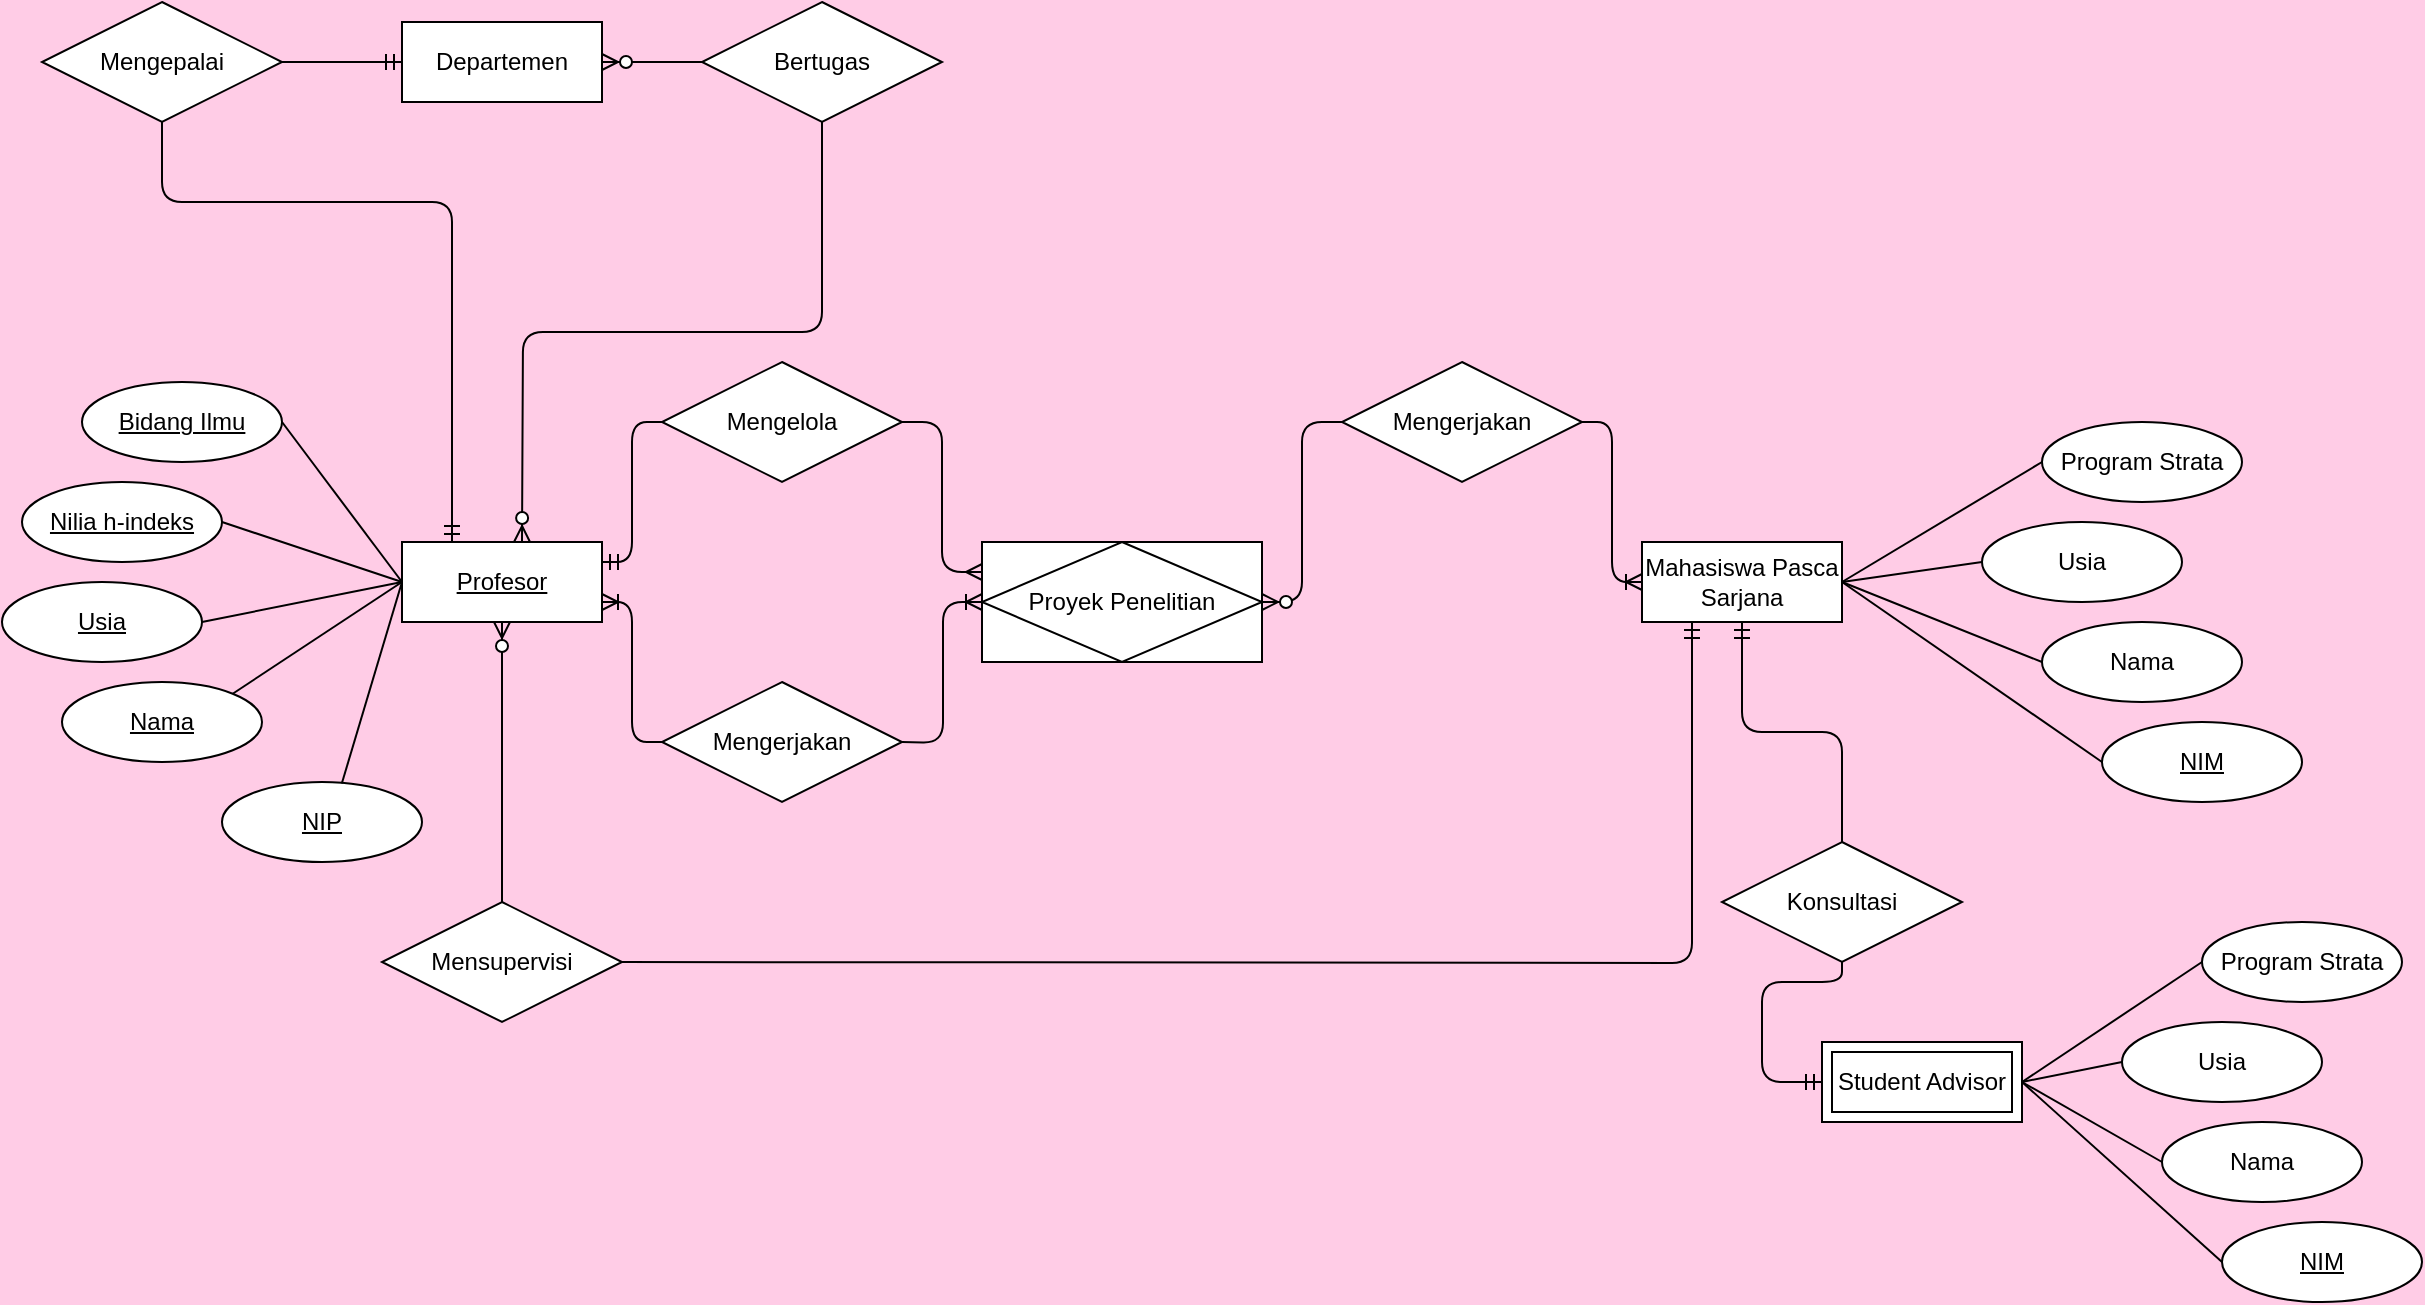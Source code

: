<mxfile version="15.1.1" type="github">
  <diagram id="R2lEEEUBdFMjLlhIrx00" name="Page-1">
    <mxGraphModel dx="2177" dy="823" grid="1" gridSize="9" guides="1" tooltips="1" connect="1" arrows="1" fold="1" page="1" pageScale="1" pageWidth="850" pageHeight="1100" background="#FFCCE6" math="0" shadow="0" extFonts="Permanent Marker^https://fonts.googleapis.com/css?family=Permanent+Marker">
      <root>
        <mxCell id="0" />
        <mxCell id="1" parent="0" />
        <mxCell id="OCGTsP4tq0BnDlaB6URt-13" value="Mahasiswa Pasca Sarjana" style="whiteSpace=wrap;html=1;align=center;" parent="1" vertex="1">
          <mxGeometry x="450" y="390" width="100" height="40" as="geometry" />
        </mxCell>
        <mxCell id="OCGTsP4tq0BnDlaB6URt-15" value="Program Strata" style="ellipse;whiteSpace=wrap;html=1;align=center;" parent="1" vertex="1">
          <mxGeometry x="650" y="330" width="100" height="40" as="geometry" />
        </mxCell>
        <mxCell id="OCGTsP4tq0BnDlaB6URt-16" value="Usia" style="ellipse;whiteSpace=wrap;html=1;align=center;" parent="1" vertex="1">
          <mxGeometry x="620" y="380" width="100" height="40" as="geometry" />
        </mxCell>
        <mxCell id="OCGTsP4tq0BnDlaB6URt-17" value="Nama" style="ellipse;whiteSpace=wrap;html=1;align=center;" parent="1" vertex="1">
          <mxGeometry x="650" y="430" width="100" height="40" as="geometry" />
        </mxCell>
        <mxCell id="OCGTsP4tq0BnDlaB6URt-32" value="NIM" style="ellipse;whiteSpace=wrap;html=1;align=center;fontStyle=4;" parent="1" vertex="1">
          <mxGeometry x="680" y="480" width="100" height="40" as="geometry" />
        </mxCell>
        <mxCell id="OCGTsP4tq0BnDlaB6URt-33" value="" style="endArrow=none;html=1;exitX=1;exitY=0.5;exitDx=0;exitDy=0;entryX=0;entryY=0.5;entryDx=0;entryDy=0;" parent="1" source="OCGTsP4tq0BnDlaB6URt-13" target="OCGTsP4tq0BnDlaB6URt-15" edge="1">
          <mxGeometry width="50" height="50" relative="1" as="geometry">
            <mxPoint x="580" y="500" as="sourcePoint" />
            <mxPoint x="630" y="450" as="targetPoint" />
          </mxGeometry>
        </mxCell>
        <mxCell id="OCGTsP4tq0BnDlaB6URt-34" value="" style="endArrow=none;html=1;entryX=0;entryY=0.5;entryDx=0;entryDy=0;exitX=1;exitY=0.5;exitDx=0;exitDy=0;" parent="1" source="OCGTsP4tq0BnDlaB6URt-13" target="OCGTsP4tq0BnDlaB6URt-16" edge="1">
          <mxGeometry width="50" height="50" relative="1" as="geometry">
            <mxPoint x="580" y="500" as="sourcePoint" />
            <mxPoint x="630" y="450" as="targetPoint" />
          </mxGeometry>
        </mxCell>
        <mxCell id="OCGTsP4tq0BnDlaB6URt-35" value="" style="endArrow=none;html=1;entryX=0;entryY=0.5;entryDx=0;entryDy=0;exitX=1;exitY=0.5;exitDx=0;exitDy=0;" parent="1" source="OCGTsP4tq0BnDlaB6URt-13" target="OCGTsP4tq0BnDlaB6URt-17" edge="1">
          <mxGeometry width="50" height="50" relative="1" as="geometry">
            <mxPoint x="580" y="500" as="sourcePoint" />
            <mxPoint x="630" y="450" as="targetPoint" />
          </mxGeometry>
        </mxCell>
        <mxCell id="OCGTsP4tq0BnDlaB6URt-36" value="" style="endArrow=none;html=1;entryX=0;entryY=0.5;entryDx=0;entryDy=0;exitX=1;exitY=0.5;exitDx=0;exitDy=0;" parent="1" source="OCGTsP4tq0BnDlaB6URt-13" target="OCGTsP4tq0BnDlaB6URt-32" edge="1">
          <mxGeometry width="50" height="50" relative="1" as="geometry">
            <mxPoint x="560" y="490" as="sourcePoint" />
            <mxPoint x="630" y="450" as="targetPoint" />
          </mxGeometry>
        </mxCell>
        <mxCell id="OCGTsP4tq0BnDlaB6URt-37" value="Proyek Penelitian" style="shape=associativeEntity;whiteSpace=wrap;html=1;align=center;" parent="1" vertex="1">
          <mxGeometry x="120" y="390" width="140" height="60" as="geometry" />
        </mxCell>
        <mxCell id="OCGTsP4tq0BnDlaB6URt-39" value="Departemen" style="whiteSpace=wrap;html=1;align=center;" parent="1" vertex="1">
          <mxGeometry x="-170" y="130" width="100" height="40" as="geometry" />
        </mxCell>
        <mxCell id="OCGTsP4tq0BnDlaB6URt-40" value="Program Strata" style="ellipse;whiteSpace=wrap;html=1;align=center;" parent="1" vertex="1">
          <mxGeometry x="730" y="580" width="100" height="40" as="geometry" />
        </mxCell>
        <mxCell id="OCGTsP4tq0BnDlaB6URt-41" value="Usia" style="ellipse;whiteSpace=wrap;html=1;align=center;" parent="1" vertex="1">
          <mxGeometry x="690" y="630" width="100" height="40" as="geometry" />
        </mxCell>
        <mxCell id="OCGTsP4tq0BnDlaB6URt-42" value="Nama" style="ellipse;whiteSpace=wrap;html=1;align=center;" parent="1" vertex="1">
          <mxGeometry x="710" y="680" width="100" height="40" as="geometry" />
        </mxCell>
        <mxCell id="OCGTsP4tq0BnDlaB6URt-43" value="NIM" style="ellipse;whiteSpace=wrap;html=1;align=center;fontStyle=4;" parent="1" vertex="1">
          <mxGeometry x="740" y="730" width="100" height="40" as="geometry" />
        </mxCell>
        <mxCell id="OCGTsP4tq0BnDlaB6URt-45" value="" style="endArrow=none;html=1;exitX=1;exitY=0.5;exitDx=0;exitDy=0;entryX=0;entryY=0.5;entryDx=0;entryDy=0;" parent="1" target="OCGTsP4tq0BnDlaB6URt-40" edge="1">
          <mxGeometry width="50" height="50" relative="1" as="geometry">
            <mxPoint x="640" y="660" as="sourcePoint" />
            <mxPoint x="740" y="590" as="targetPoint" />
          </mxGeometry>
        </mxCell>
        <mxCell id="OCGTsP4tq0BnDlaB6URt-46" value="" style="endArrow=none;html=1;entryX=0;entryY=0.5;entryDx=0;entryDy=0;exitX=1;exitY=0.5;exitDx=0;exitDy=0;" parent="1" target="OCGTsP4tq0BnDlaB6URt-41" edge="1">
          <mxGeometry width="50" height="50" relative="1" as="geometry">
            <mxPoint x="640" y="660" as="sourcePoint" />
            <mxPoint x="705.0" y="640" as="targetPoint" />
          </mxGeometry>
        </mxCell>
        <mxCell id="OCGTsP4tq0BnDlaB6URt-47" value="" style="endArrow=none;html=1;entryX=0;entryY=0.5;entryDx=0;entryDy=0;exitX=1;exitY=0.5;exitDx=0;exitDy=0;" parent="1" target="OCGTsP4tq0BnDlaB6URt-42" edge="1">
          <mxGeometry width="50" height="50" relative="1" as="geometry">
            <mxPoint x="640" y="660" as="sourcePoint" />
            <mxPoint x="740" y="700" as="targetPoint" />
          </mxGeometry>
        </mxCell>
        <mxCell id="OCGTsP4tq0BnDlaB6URt-48" value="" style="endArrow=none;html=1;entryX=0;entryY=0.5;entryDx=0;entryDy=0;exitX=1;exitY=0.5;exitDx=0;exitDy=0;" parent="1" target="OCGTsP4tq0BnDlaB6URt-43" edge="1">
          <mxGeometry width="50" height="50" relative="1" as="geometry">
            <mxPoint x="640.0" y="660" as="sourcePoint" />
            <mxPoint x="770" y="750.0" as="targetPoint" />
          </mxGeometry>
        </mxCell>
        <mxCell id="OCGTsP4tq0BnDlaB6URt-50" value="Student Advisor" style="shape=ext;margin=3;double=1;whiteSpace=wrap;html=1;align=center;" parent="1" vertex="1">
          <mxGeometry x="540" y="640" width="100" height="40" as="geometry" />
        </mxCell>
        <mxCell id="OCGTsP4tq0BnDlaB6URt-67" value="" style="group;fontStyle=4" parent="1" vertex="1" connectable="0">
          <mxGeometry x="-370" y="310" width="300" height="240" as="geometry" />
        </mxCell>
        <mxCell id="OCGTsP4tq0BnDlaB6URt-68" value="Profesor" style="whiteSpace=wrap;html=1;align=center;fontStyle=4" parent="OCGTsP4tq0BnDlaB6URt-67" vertex="1">
          <mxGeometry x="200" y="80" width="100" height="40" as="geometry" />
        </mxCell>
        <mxCell id="OCGTsP4tq0BnDlaB6URt-69" value="Nama" style="ellipse;whiteSpace=wrap;html=1;align=center;fontStyle=4" parent="OCGTsP4tq0BnDlaB6URt-67" vertex="1">
          <mxGeometry x="30" y="150" width="100" height="40" as="geometry" />
        </mxCell>
        <mxCell id="OCGTsP4tq0BnDlaB6URt-70" value="Usia" style="ellipse;whiteSpace=wrap;html=1;align=center;fontStyle=4" parent="OCGTsP4tq0BnDlaB6URt-67" vertex="1">
          <mxGeometry y="100" width="100" height="40" as="geometry" />
        </mxCell>
        <mxCell id="OCGTsP4tq0BnDlaB6URt-71" value="Nilia h-indeks" style="ellipse;whiteSpace=wrap;html=1;align=center;fontStyle=4" parent="OCGTsP4tq0BnDlaB6URt-67" vertex="1">
          <mxGeometry x="10" y="50" width="100" height="40" as="geometry" />
        </mxCell>
        <mxCell id="OCGTsP4tq0BnDlaB6URt-72" value="Bidang Ilmu" style="ellipse;whiteSpace=wrap;html=1;align=center;fontStyle=4" parent="OCGTsP4tq0BnDlaB6URt-67" vertex="1">
          <mxGeometry x="40" width="100" height="40" as="geometry" />
        </mxCell>
        <mxCell id="OCGTsP4tq0BnDlaB6URt-73" value="NIP" style="ellipse;whiteSpace=wrap;html=1;align=center;fontStyle=4;" parent="OCGTsP4tq0BnDlaB6URt-67" vertex="1">
          <mxGeometry x="110" y="200" width="100" height="40" as="geometry" />
        </mxCell>
        <mxCell id="OCGTsP4tq0BnDlaB6URt-74" value="" style="endArrow=none;html=1;exitX=0.599;exitY=0.019;exitDx=0;exitDy=0;exitPerimeter=0;fontStyle=4;entryX=0;entryY=0.5;entryDx=0;entryDy=0;" parent="OCGTsP4tq0BnDlaB6URt-67" source="OCGTsP4tq0BnDlaB6URt-73" target="OCGTsP4tq0BnDlaB6URt-68" edge="1">
          <mxGeometry width="50" height="50" relative="1" as="geometry">
            <mxPoint x="150" y="160" as="sourcePoint" />
            <mxPoint x="160" y="137" as="targetPoint" />
          </mxGeometry>
        </mxCell>
        <mxCell id="OCGTsP4tq0BnDlaB6URt-75" value="" style="endArrow=none;html=1;exitX=1;exitY=0;exitDx=0;exitDy=0;fontStyle=4" parent="OCGTsP4tq0BnDlaB6URt-67" source="OCGTsP4tq0BnDlaB6URt-69" edge="1">
          <mxGeometry width="50" height="50" relative="1" as="geometry">
            <mxPoint x="150" y="160" as="sourcePoint" />
            <mxPoint x="200" y="100" as="targetPoint" />
          </mxGeometry>
        </mxCell>
        <mxCell id="OCGTsP4tq0BnDlaB6URt-76" value="" style="endArrow=none;html=1;entryX=0;entryY=0.5;entryDx=0;entryDy=0;exitX=1;exitY=0.5;exitDx=0;exitDy=0;fontStyle=4" parent="OCGTsP4tq0BnDlaB6URt-67" source="OCGTsP4tq0BnDlaB6URt-70" target="OCGTsP4tq0BnDlaB6URt-68" edge="1">
          <mxGeometry width="50" height="50" relative="1" as="geometry">
            <mxPoint x="140" y="120" as="sourcePoint" />
            <mxPoint x="190" y="70" as="targetPoint" />
          </mxGeometry>
        </mxCell>
        <mxCell id="OCGTsP4tq0BnDlaB6URt-77" value="" style="endArrow=none;html=1;exitX=1;exitY=0.5;exitDx=0;exitDy=0;entryX=0;entryY=0.5;entryDx=0;entryDy=0;fontStyle=4" parent="OCGTsP4tq0BnDlaB6URt-67" source="OCGTsP4tq0BnDlaB6URt-71" target="OCGTsP4tq0BnDlaB6URt-68" edge="1">
          <mxGeometry width="50" height="50" relative="1" as="geometry">
            <mxPoint x="140" y="110" as="sourcePoint" />
            <mxPoint x="190" y="100" as="targetPoint" />
          </mxGeometry>
        </mxCell>
        <mxCell id="OCGTsP4tq0BnDlaB6URt-78" value="" style="endArrow=none;html=1;entryX=0;entryY=0.5;entryDx=0;entryDy=0;exitX=1;exitY=0.5;exitDx=0;exitDy=0;fontStyle=4" parent="OCGTsP4tq0BnDlaB6URt-67" source="OCGTsP4tq0BnDlaB6URt-72" target="OCGTsP4tq0BnDlaB6URt-68" edge="1">
          <mxGeometry width="50" height="50" relative="1" as="geometry">
            <mxPoint x="150" y="60" as="sourcePoint" />
            <mxPoint x="200" y="10" as="targetPoint" />
          </mxGeometry>
        </mxCell>
        <mxCell id="OCGTsP4tq0BnDlaB6URt-82" value="Mengelola" style="shape=rhombus;perimeter=rhombusPerimeter;whiteSpace=wrap;html=1;align=center;" parent="1" vertex="1">
          <mxGeometry x="-40" y="300" width="120" height="60" as="geometry" />
        </mxCell>
        <mxCell id="OCGTsP4tq0BnDlaB6URt-83" value="Mengerjakan" style="shape=rhombus;perimeter=rhombusPerimeter;whiteSpace=wrap;html=1;align=center;" parent="1" vertex="1">
          <mxGeometry x="-40" y="460" width="120" height="60" as="geometry" />
        </mxCell>
        <mxCell id="OCGTsP4tq0BnDlaB6URt-84" value="Mengerjakan&lt;span style=&quot;color: rgba(0 , 0 , 0 , 0) ; font-family: monospace ; font-size: 0px&quot;&gt;%3CmxGraphModel%3E%3Croot%3E%3CmxCell%20id%3D%220%22%2F%3E%3CmxCell%20id%3D%221%22%20parent%3D%220%22%2F%3E%3CmxCell%20id%3D%222%22%20value%3D%22Relationship%22%20style%3D%22shape%3Drhombus%3Bperimeter%3DrhombusPerimeter%3BwhiteSpace%3Dwrap%3Bhtml%3D1%3Balign%3Dcenter%3B%22%20vertex%3D%221%22%20parent%3D%221%22%3E%3CmxGeometry%20x%3D%22-50%22%20y%3D%22300%22%20width%3D%22120%22%20height%3D%2260%22%20as%3D%22geometry%22%2F%3E%3C%2FmxCell%3E%3C%2Froot%3E%3C%2FmxGraphModel%3E&lt;/span&gt;" style="shape=rhombus;perimeter=rhombusPerimeter;whiteSpace=wrap;html=1;align=center;" parent="1" vertex="1">
          <mxGeometry x="300" y="300" width="120" height="60" as="geometry" />
        </mxCell>
        <mxCell id="OCGTsP4tq0BnDlaB6URt-86" value="Mensupervisi" style="shape=rhombus;perimeter=rhombusPerimeter;whiteSpace=wrap;html=1;align=center;" parent="1" vertex="1">
          <mxGeometry x="-180" y="570" width="120" height="60" as="geometry" />
        </mxCell>
        <mxCell id="OCGTsP4tq0BnDlaB6URt-87" value="" style="edgeStyle=orthogonalEdgeStyle;fontSize=12;html=1;endArrow=ERmandOne;entryX=1;entryY=0.25;entryDx=0;entryDy=0;exitX=0;exitY=0.5;exitDx=0;exitDy=0;" parent="1" source="OCGTsP4tq0BnDlaB6URt-82" target="OCGTsP4tq0BnDlaB6URt-68" edge="1">
          <mxGeometry width="100" height="100" relative="1" as="geometry">
            <mxPoint x="-140" y="370" as="sourcePoint" />
            <mxPoint x="-40" y="270" as="targetPoint" />
          </mxGeometry>
        </mxCell>
        <mxCell id="OCGTsP4tq0BnDlaB6URt-89" value="" style="edgeStyle=orthogonalEdgeStyle;fontSize=12;html=1;endArrow=ERmany;exitX=1;exitY=0.5;exitDx=0;exitDy=0;entryX=0;entryY=0.25;entryDx=0;entryDy=0;" parent="1" source="OCGTsP4tq0BnDlaB6URt-82" target="OCGTsP4tq0BnDlaB6URt-37" edge="1">
          <mxGeometry width="100" height="100" relative="1" as="geometry">
            <mxPoint x="250" y="550" as="sourcePoint" />
            <mxPoint x="350" y="450" as="targetPoint" />
          </mxGeometry>
        </mxCell>
        <mxCell id="OCGTsP4tq0BnDlaB6URt-90" value="" style="edgeStyle=orthogonalEdgeStyle;fontSize=12;html=1;endArrow=ERoneToMany;exitX=0;exitY=0.5;exitDx=0;exitDy=0;entryX=1;entryY=0.75;entryDx=0;entryDy=0;" parent="1" source="OCGTsP4tq0BnDlaB6URt-83" target="OCGTsP4tq0BnDlaB6URt-68" edge="1">
          <mxGeometry width="100" height="100" relative="1" as="geometry">
            <mxPoint x="250" y="550" as="sourcePoint" />
            <mxPoint x="350" y="450" as="targetPoint" />
          </mxGeometry>
        </mxCell>
        <mxCell id="OCGTsP4tq0BnDlaB6URt-91" value="" style="edgeStyle=orthogonalEdgeStyle;fontSize=12;html=1;endArrow=ERoneToMany;entryX=0;entryY=0.5;entryDx=0;entryDy=0;" parent="1" target="OCGTsP4tq0BnDlaB6URt-37" edge="1">
          <mxGeometry width="100" height="100" relative="1" as="geometry">
            <mxPoint x="80" y="490" as="sourcePoint" />
            <mxPoint x="50" y="420" as="targetPoint" />
          </mxGeometry>
        </mxCell>
        <mxCell id="OCGTsP4tq0BnDlaB6URt-92" value="" style="edgeStyle=orthogonalEdgeStyle;fontSize=12;html=1;endArrow=ERoneToMany;exitX=1;exitY=0.5;exitDx=0;exitDy=0;entryX=0;entryY=0.5;entryDx=0;entryDy=0;" parent="1" source="OCGTsP4tq0BnDlaB6URt-84" target="OCGTsP4tq0BnDlaB6URt-13" edge="1">
          <mxGeometry width="100" height="100" relative="1" as="geometry">
            <mxPoint x="350" y="480" as="sourcePoint" />
            <mxPoint x="330" y="410" as="targetPoint" />
          </mxGeometry>
        </mxCell>
        <mxCell id="OCGTsP4tq0BnDlaB6URt-93" value="" style="edgeStyle=orthogonalEdgeStyle;fontSize=12;html=1;endArrow=ERzeroToMany;endFill=1;entryX=1;entryY=0.5;entryDx=0;entryDy=0;exitX=0;exitY=0.5;exitDx=0;exitDy=0;" parent="1" source="OCGTsP4tq0BnDlaB6URt-84" target="OCGTsP4tq0BnDlaB6URt-37" edge="1">
          <mxGeometry width="100" height="100" relative="1" as="geometry">
            <mxPoint x="250" y="550" as="sourcePoint" />
            <mxPoint x="350" y="450" as="targetPoint" />
          </mxGeometry>
        </mxCell>
        <mxCell id="OCGTsP4tq0BnDlaB6URt-94" value="" style="fontSize=12;html=1;endArrow=ERzeroToMany;endFill=1;exitX=0.5;exitY=0;exitDx=0;exitDy=0;entryX=0.5;entryY=1;entryDx=0;entryDy=0;" parent="1" source="OCGTsP4tq0BnDlaB6URt-86" target="OCGTsP4tq0BnDlaB6URt-68" edge="1">
          <mxGeometry width="100" height="100" relative="1" as="geometry">
            <mxPoint x="100" y="510" as="sourcePoint" />
            <mxPoint x="-110" y="440" as="targetPoint" />
          </mxGeometry>
        </mxCell>
        <mxCell id="OCGTsP4tq0BnDlaB6URt-95" value="" style="edgeStyle=orthogonalEdgeStyle;fontSize=12;html=1;endArrow=ERmandOne;exitX=0;exitY=0.5;exitDx=0;exitDy=0;entryX=0.25;entryY=1;entryDx=0;entryDy=0;" parent="1" target="OCGTsP4tq0BnDlaB6URt-13" edge="1">
          <mxGeometry width="100" height="100" relative="1" as="geometry">
            <mxPoint x="-60" y="600" as="sourcePoint" />
            <mxPoint x="530" y="560" as="targetPoint" />
          </mxGeometry>
        </mxCell>
        <mxCell id="OCGTsP4tq0BnDlaB6URt-97" value="Mengepalai" style="shape=rhombus;perimeter=rhombusPerimeter;whiteSpace=wrap;html=1;align=center;" parent="1" vertex="1">
          <mxGeometry x="-350" y="120" width="120" height="60" as="geometry" />
        </mxCell>
        <mxCell id="OCGTsP4tq0BnDlaB6URt-98" value="Bertugas" style="shape=rhombus;perimeter=rhombusPerimeter;whiteSpace=wrap;html=1;align=center;" parent="1" vertex="1">
          <mxGeometry x="-20" y="120" width="120" height="60" as="geometry" />
        </mxCell>
        <mxCell id="OCGTsP4tq0BnDlaB6URt-99" value="" style="fontSize=12;html=1;endArrow=ERmandOne;exitX=1;exitY=0.5;exitDx=0;exitDy=0;" parent="1" source="OCGTsP4tq0BnDlaB6URt-97" edge="1">
          <mxGeometry width="100" height="100" relative="1" as="geometry">
            <mxPoint x="-270" y="250" as="sourcePoint" />
            <mxPoint x="-170" y="150" as="targetPoint" />
          </mxGeometry>
        </mxCell>
        <mxCell id="OCGTsP4tq0BnDlaB6URt-101" value="" style="edgeStyle=orthogonalEdgeStyle;fontSize=12;html=1;endArrow=ERmandOne;entryX=0.25;entryY=0;entryDx=0;entryDy=0;exitX=0.5;exitY=1;exitDx=0;exitDy=0;" parent="1" source="OCGTsP4tq0BnDlaB6URt-97" target="OCGTsP4tq0BnDlaB6URt-68" edge="1">
          <mxGeometry width="100" height="100" relative="1" as="geometry">
            <mxPoint x="-310" y="200" as="sourcePoint" />
            <mxPoint x="-170" y="209.94" as="targetPoint" />
            <Array as="points">
              <mxPoint x="-290" y="220" />
              <mxPoint x="-145" y="220" />
            </Array>
          </mxGeometry>
        </mxCell>
        <mxCell id="OCGTsP4tq0BnDlaB6URt-106" value="" style="fontSize=12;html=1;endArrow=ERmandOne;edgeStyle=orthogonalEdgeStyle;entryX=0;entryY=0.5;entryDx=0;entryDy=0;entryPerimeter=0;exitX=0.5;exitY=1;exitDx=0;exitDy=0;" parent="1" source="OCGTsP4tq0BnDlaB6URt-107" target="OCGTsP4tq0BnDlaB6URt-50" edge="1">
          <mxGeometry width="100" height="100" relative="1" as="geometry">
            <mxPoint x="500" y="530" as="sourcePoint" />
            <mxPoint x="530" y="660" as="targetPoint" />
            <Array as="points">
              <mxPoint x="550" y="610" />
              <mxPoint x="510" y="610" />
              <mxPoint x="510" y="660" />
            </Array>
          </mxGeometry>
        </mxCell>
        <mxCell id="OCGTsP4tq0BnDlaB6URt-107" value="Konsultasi" style="shape=rhombus;perimeter=rhombusPerimeter;whiteSpace=wrap;html=1;align=center;" parent="1" vertex="1">
          <mxGeometry x="490" y="540" width="120" height="60" as="geometry" />
        </mxCell>
        <mxCell id="OCGTsP4tq0BnDlaB6URt-108" value="" style="fontSize=12;html=1;endArrow=ERmandOne;edgeStyle=orthogonalEdgeStyle;entryX=0.5;entryY=1;entryDx=0;entryDy=0;exitX=0.5;exitY=0;exitDx=0;exitDy=0;" parent="1" source="OCGTsP4tq0BnDlaB6URt-107" target="OCGTsP4tq0BnDlaB6URt-13" edge="1">
          <mxGeometry width="100" height="100" relative="1" as="geometry">
            <mxPoint x="550" y="530" as="sourcePoint" />
            <mxPoint x="540" y="490" as="targetPoint" />
          </mxGeometry>
        </mxCell>
        <mxCell id="xYOfm9LZj6aqJ2G_BP8a-1" value="" style="edgeStyle=orthogonalEdgeStyle;fontSize=12;html=1;endArrow=ERzeroToMany;endFill=1;entryX=1;entryY=0.5;entryDx=0;entryDy=0;exitX=0.5;exitY=1;exitDx=0;exitDy=0;" edge="1" parent="1" source="OCGTsP4tq0BnDlaB6URt-98">
          <mxGeometry width="100" height="100" relative="1" as="geometry">
            <mxPoint x="-70" y="300" as="sourcePoint" />
            <mxPoint x="-110" y="390" as="targetPoint" />
          </mxGeometry>
        </mxCell>
        <mxCell id="xYOfm9LZj6aqJ2G_BP8a-2" value="" style="fontSize=12;html=1;endArrow=ERzeroToMany;endFill=1;exitX=0;exitY=0.5;exitDx=0;exitDy=0;entryX=1;entryY=0.5;entryDx=0;entryDy=0;" edge="1" parent="1" source="OCGTsP4tq0BnDlaB6URt-98" target="OCGTsP4tq0BnDlaB6URt-39">
          <mxGeometry width="100" height="100" relative="1" as="geometry">
            <mxPoint x="-103" y="145.5" as="sourcePoint" />
            <mxPoint x="-70" y="154.5" as="targetPoint" />
          </mxGeometry>
        </mxCell>
      </root>
    </mxGraphModel>
  </diagram>
</mxfile>

